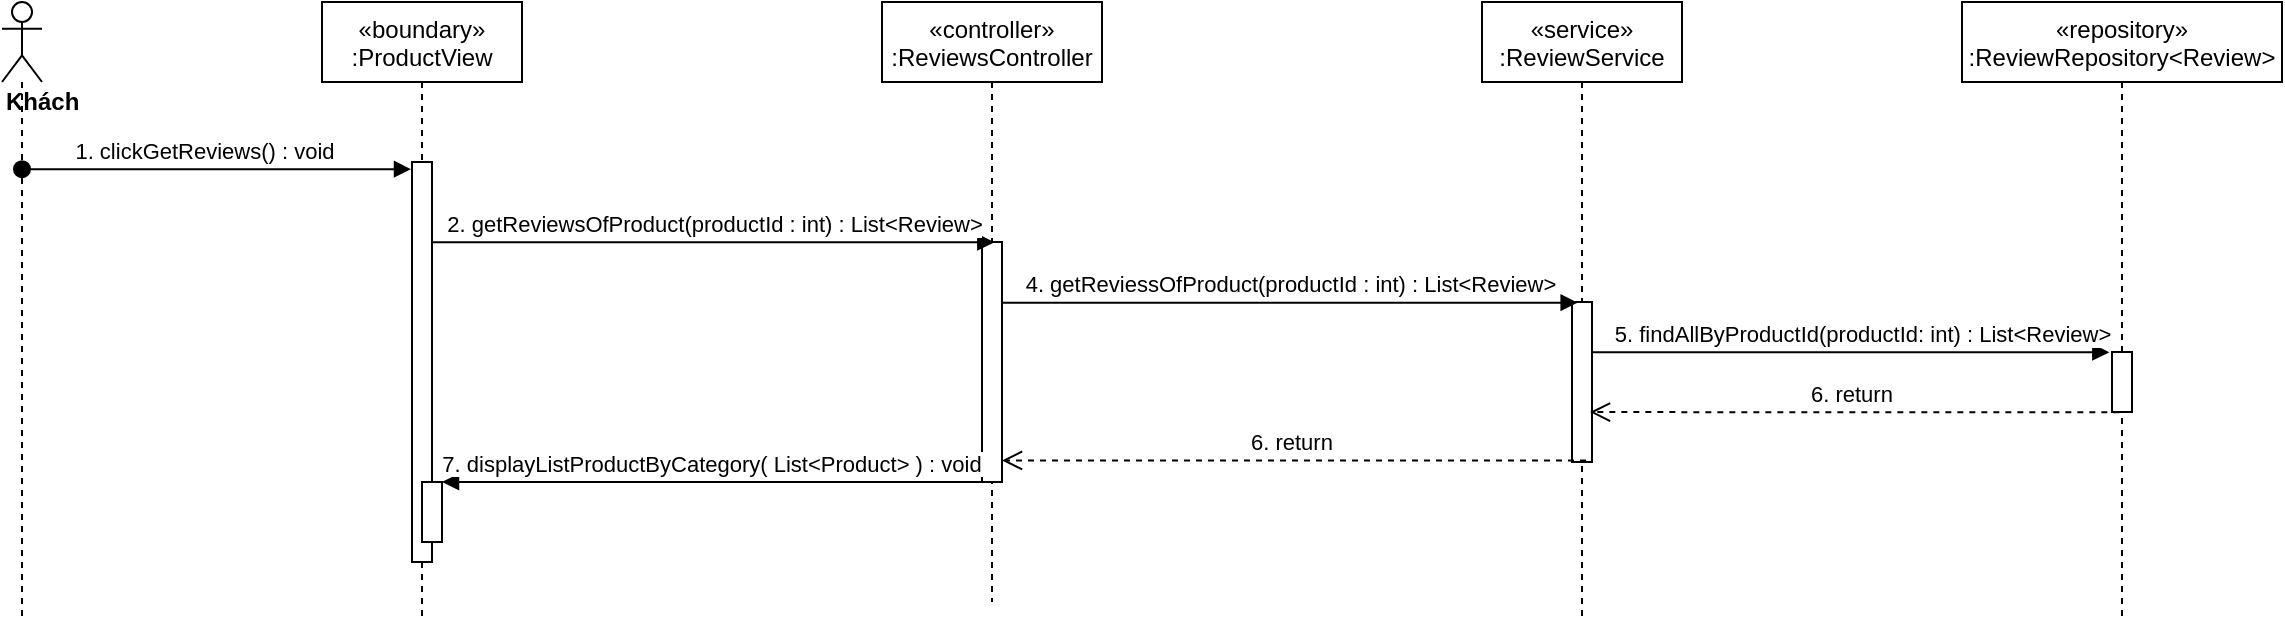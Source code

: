 <mxfile version="14.6.13" type="device"><diagram id="kgpKYQtTHZ0yAKxKKP6v" name="Page-1"><mxGraphModel dx="1108" dy="425" grid="1" gridSize="10" guides="1" tooltips="1" connect="1" arrows="1" fold="1" page="1" pageScale="1" pageWidth="850" pageHeight="1100" math="0" shadow="0"><root><mxCell id="0"/><mxCell id="1" parent="0"/><mxCell id="Ly-g7zfynSftRaa983kj-1" value="«boundary»&#10;:ProductView" style="shape=umlLifeline;perimeter=lifelinePerimeter;container=1;collapsible=0;recursiveResize=0;rounded=0;shadow=0;strokeWidth=1;" parent="1" vertex="1"><mxGeometry x="260" y="80" width="100" height="310" as="geometry"/></mxCell><mxCell id="Ly-g7zfynSftRaa983kj-2" value="" style="points=[];perimeter=orthogonalPerimeter;rounded=0;shadow=0;strokeWidth=1;" parent="Ly-g7zfynSftRaa983kj-1" vertex="1"><mxGeometry x="45" y="80" width="10" height="200" as="geometry"/></mxCell><mxCell id="Ly-g7zfynSftRaa983kj-3" value="" style="html=1;points=[];perimeter=orthogonalPerimeter;" parent="Ly-g7zfynSftRaa983kj-1" vertex="1"><mxGeometry x="50" y="240" width="10" height="30" as="geometry"/></mxCell><mxCell id="Ly-g7zfynSftRaa983kj-4" value="«controller»&#10;:ReviewsController" style="shape=umlLifeline;perimeter=lifelinePerimeter;container=1;collapsible=0;recursiveResize=0;rounded=0;shadow=0;strokeWidth=1;" parent="1" vertex="1"><mxGeometry x="540" y="80" width="110" height="300" as="geometry"/></mxCell><mxCell id="Ly-g7zfynSftRaa983kj-5" value="" style="points=[];perimeter=orthogonalPerimeter;rounded=0;shadow=0;strokeWidth=1;" parent="Ly-g7zfynSftRaa983kj-4" vertex="1"><mxGeometry x="50" y="120" width="10" height="120" as="geometry"/></mxCell><mxCell id="Ly-g7zfynSftRaa983kj-6" value="&lt;div&gt;&lt;b&gt;Khách&lt;/b&gt;&lt;/div&gt;" style="shape=umlLifeline;participant=umlActor;perimeter=lifelinePerimeter;whiteSpace=wrap;html=1;container=1;collapsible=0;recursiveResize=0;verticalAlign=top;spacingTop=36;outlineConnect=0;align=left;" parent="1" vertex="1"><mxGeometry x="100" y="80" width="20" height="310" as="geometry"/></mxCell><mxCell id="Ly-g7zfynSftRaa983kj-7" value="1. clickGetReviews() : void" style="verticalAlign=bottom;startArrow=oval;endArrow=block;startSize=8;shadow=0;strokeWidth=1;entryX=-0.05;entryY=0.018;entryDx=0;entryDy=0;entryPerimeter=0;" parent="1" source="Ly-g7zfynSftRaa983kj-6" target="Ly-g7zfynSftRaa983kj-2" edge="1"><mxGeometry x="-0.06" relative="1" as="geometry"><mxPoint x="100" y="170" as="sourcePoint"/><mxPoint as="offset"/></mxGeometry></mxCell><mxCell id="Ly-g7zfynSftRaa983kj-8" value="«service»&#10;:ReviewService" style="shape=umlLifeline;perimeter=lifelinePerimeter;container=1;collapsible=0;recursiveResize=0;rounded=0;shadow=0;strokeWidth=1;" parent="1" vertex="1"><mxGeometry x="840" y="80" width="100" height="310" as="geometry"/></mxCell><mxCell id="Ly-g7zfynSftRaa983kj-9" value="" style="points=[];perimeter=orthogonalPerimeter;rounded=0;shadow=0;strokeWidth=1;" parent="Ly-g7zfynSftRaa983kj-8" vertex="1"><mxGeometry x="45" y="150" width="10" height="80" as="geometry"/></mxCell><mxCell id="Ly-g7zfynSftRaa983kj-10" value="2. getReviewsOfProduct(productId : int) : List&amp;lt;Review&amp;gt;" style="html=1;verticalAlign=bottom;endArrow=block;entryX=0.617;entryY=0.001;entryDx=0;entryDy=0;entryPerimeter=0;" parent="1" source="Ly-g7zfynSftRaa983kj-2" target="Ly-g7zfynSftRaa983kj-5" edge="1"><mxGeometry width="80" relative="1" as="geometry"><mxPoint x="320" y="248" as="sourcePoint"/><mxPoint x="500" y="210" as="targetPoint"/></mxGeometry></mxCell><mxCell id="Ly-g7zfynSftRaa983kj-11" value="4. getReviessOfProduct(productId : int) : List&amp;lt;Review&amp;gt;" style="html=1;verticalAlign=bottom;endArrow=block;entryX=0.283;entryY=0.004;entryDx=0;entryDy=0;entryPerimeter=0;" parent="1" source="Ly-g7zfynSftRaa983kj-5" target="Ly-g7zfynSftRaa983kj-9" edge="1"><mxGeometry width="80" relative="1" as="geometry"><mxPoint x="670" y="210" as="sourcePoint"/><mxPoint x="760" y="280" as="targetPoint"/></mxGeometry></mxCell><mxCell id="Ly-g7zfynSftRaa983kj-12" value="«repository»&#10;:ReviewRepository&lt;Review&gt;" style="shape=umlLifeline;perimeter=lifelinePerimeter;container=1;collapsible=0;recursiveResize=0;rounded=0;shadow=0;strokeWidth=1;" parent="1" vertex="1"><mxGeometry x="1080" y="80" width="160" height="310" as="geometry"/></mxCell><mxCell id="Ly-g7zfynSftRaa983kj-13" value="" style="points=[];perimeter=orthogonalPerimeter;rounded=0;shadow=0;strokeWidth=1;" parent="Ly-g7zfynSftRaa983kj-12" vertex="1"><mxGeometry x="75" y="175" width="10" height="30" as="geometry"/></mxCell><mxCell id="Ly-g7zfynSftRaa983kj-14" value="5. findAllByProductId(productId: int) : List&amp;lt;Review&amp;gt;" style="html=1;verticalAlign=bottom;endArrow=block;entryX=-0.133;entryY=0.004;entryDx=0;entryDy=0;entryPerimeter=0;" parent="1" source="Ly-g7zfynSftRaa983kj-9" target="Ly-g7zfynSftRaa983kj-13" edge="1"><mxGeometry x="0.041" width="80" relative="1" as="geometry"><mxPoint x="980" y="290" as="sourcePoint"/><mxPoint x="1000" y="190" as="targetPoint"/><mxPoint as="offset"/></mxGeometry></mxCell><mxCell id="Ly-g7zfynSftRaa983kj-15" value="6. return&amp;nbsp;" style="html=1;verticalAlign=bottom;endArrow=open;dashed=1;endSize=8;exitX=0.367;exitY=1.006;exitDx=0;exitDy=0;exitPerimeter=0;entryX=0.9;entryY=0.688;entryDx=0;entryDy=0;entryPerimeter=0;" parent="1" source="Ly-g7zfynSftRaa983kj-13" target="Ly-g7zfynSftRaa983kj-9" edge="1"><mxGeometry relative="1" as="geometry"><mxPoint x="1000" y="360" as="sourcePoint"/><mxPoint x="910" y="285" as="targetPoint"/></mxGeometry></mxCell><mxCell id="Ly-g7zfynSftRaa983kj-16" value="6. return&amp;nbsp;" style="html=1;verticalAlign=bottom;endArrow=open;dashed=1;endSize=8;exitX=0.7;exitY=0.99;exitDx=0;exitDy=0;exitPerimeter=0;" parent="1" source="Ly-g7zfynSftRaa983kj-9" target="Ly-g7zfynSftRaa983kj-5" edge="1"><mxGeometry relative="1" as="geometry"><mxPoint x="870" y="370" as="sourcePoint"/><mxPoint x="650" y="370" as="targetPoint"/></mxGeometry></mxCell><mxCell id="Ly-g7zfynSftRaa983kj-17" value="7. displayListProductByCategory( List&lt;Product&gt; ) : void" style="verticalAlign=bottom;endArrow=block;shadow=0;strokeWidth=1;" parent="1" source="Ly-g7zfynSftRaa983kj-5" target="Ly-g7zfynSftRaa983kj-3" edge="1"><mxGeometry relative="1" as="geometry"><mxPoint x="565" y="370" as="sourcePoint"/><mxPoint x="350" y="401" as="targetPoint"/></mxGeometry></mxCell></root></mxGraphModel></diagram></mxfile>